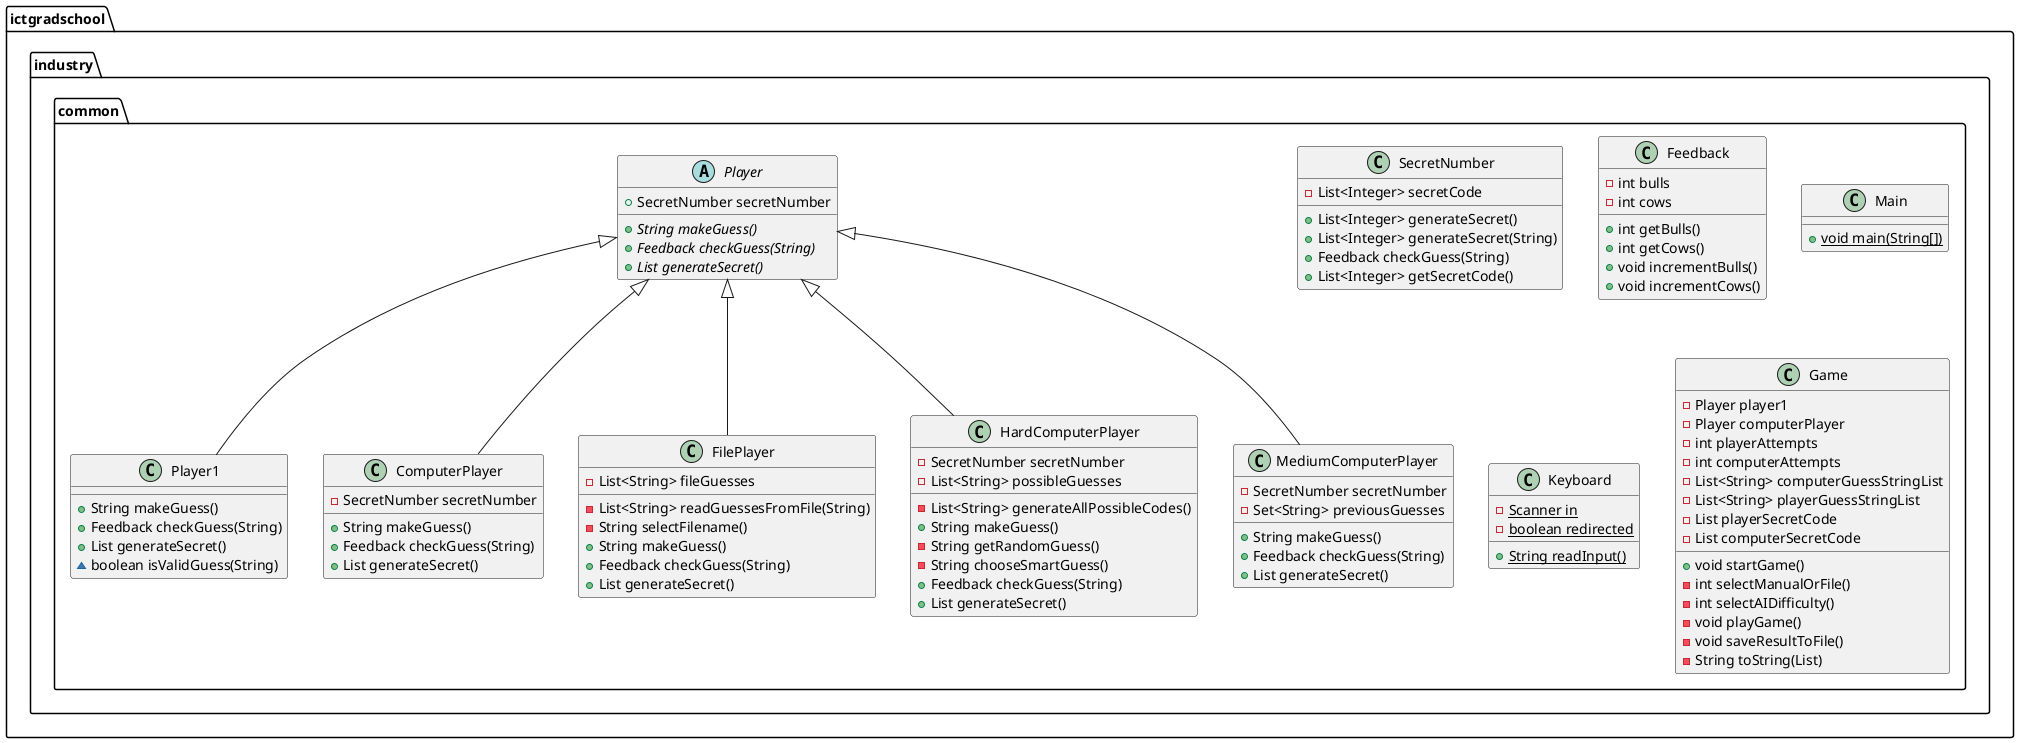@startuml
class ictgradschool.industry.common.Player1 {
+ String makeGuess()
+ Feedback checkGuess(String)
+ List generateSecret()
~ boolean isValidGuess(String)
}
class ictgradschool.industry.common.ComputerPlayer {
- SecretNumber secretNumber
+ String makeGuess()
+ Feedback checkGuess(String)
+ List generateSecret()
}
abstract class ictgradschool.industry.common.Player {
+ SecretNumber secretNumber
+ {abstract}String makeGuess()
+ {abstract}Feedback checkGuess(String)
+ {abstract}List generateSecret()
}
class ictgradschool.industry.common.SecretNumber {
- List<Integer> secretCode
+ List<Integer> generateSecret()
+ List<Integer> generateSecret(String)
+ Feedback checkGuess(String)
+ List<Integer> getSecretCode()
}
class ictgradschool.industry.common.Feedback {
- int bulls
- int cows
+ int getBulls()
+ int getCows()
+ void incrementBulls()
+ void incrementCows()
}
class ictgradschool.industry.common.Main {
+ {static} void main(String[])
}
class ictgradschool.industry.common.Keyboard {
- {static} Scanner in
- {static} boolean redirected
+ {static} String readInput()
}
class ictgradschool.industry.common.FilePlayer {
- List<String> fileGuesses
- List<String> readGuessesFromFile(String)
- String selectFilename()
+ String makeGuess()
+ Feedback checkGuess(String)
+ List generateSecret()
}
class ictgradschool.industry.common.HardComputerPlayer {
- SecretNumber secretNumber
- List<String> possibleGuesses
- List<String> generateAllPossibleCodes()
+ String makeGuess()
- String getRandomGuess()
- String chooseSmartGuess()
+ Feedback checkGuess(String)
+ List generateSecret()
}
class ictgradschool.industry.common.Game {
- Player player1
- Player computerPlayer
- int playerAttempts
- int computerAttempts
- List<String> computerGuessStringList
- List<String> playerGuessStringList
- List playerSecretCode
- List computerSecretCode
+ void startGame()
- int selectManualOrFile()
- int selectAIDifficulty()
- void playGame()
- void saveResultToFile()
- String toString(List)
}
class ictgradschool.industry.common.MediumComputerPlayer {
- SecretNumber secretNumber
- Set<String> previousGuesses
+ String makeGuess()
+ Feedback checkGuess(String)
+ List generateSecret()
}


ictgradschool.industry.common.Player <|-- ictgradschool.industry.common.Player1
ictgradschool.industry.common.Player <|-- ictgradschool.industry.common.ComputerPlayer
ictgradschool.industry.common.Player <|-- ictgradschool.industry.common.FilePlayer
ictgradschool.industry.common.Player <|-- ictgradschool.industry.common.HardComputerPlayer
ictgradschool.industry.common.Player <|-- ictgradschool.industry.common.MediumComputerPlayer
@enduml